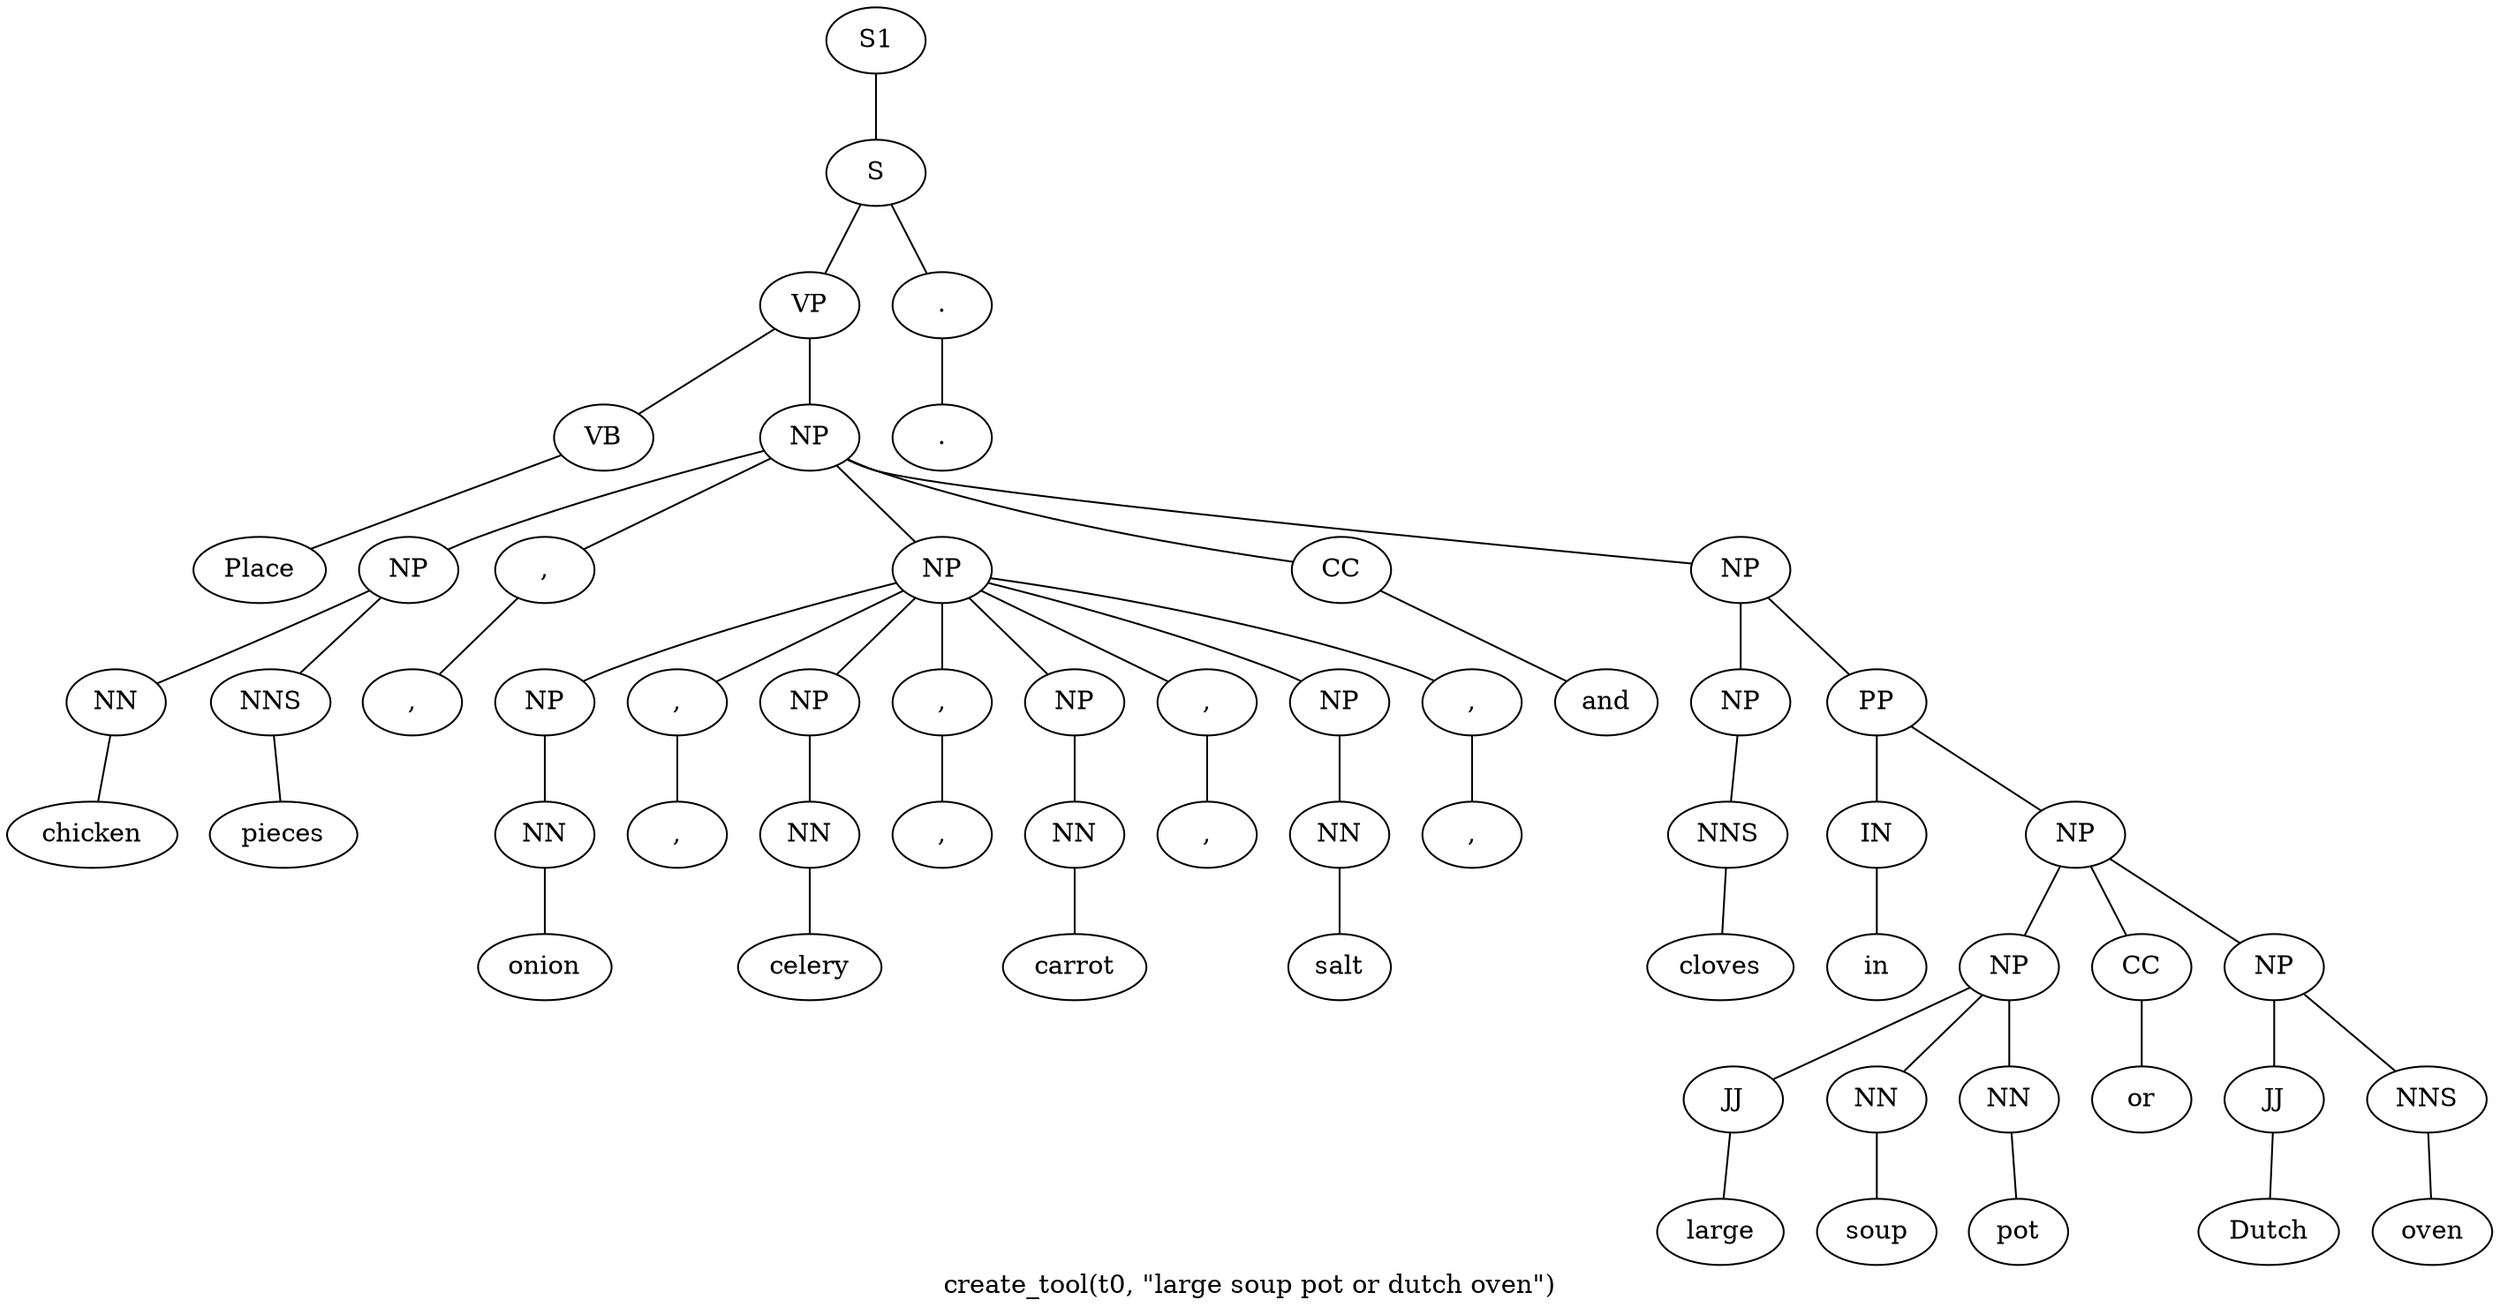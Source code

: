 graph SyntaxGraph {
	label = "create_tool(t0, \"large soup pot or dutch oven\")";
	Node0 [label="S1"];
	Node1 [label="S"];
	Node2 [label="VP"];
	Node3 [label="VB"];
	Node4 [label="Place"];
	Node5 [label="NP"];
	Node6 [label="NP"];
	Node7 [label="NN"];
	Node8 [label="chicken"];
	Node9 [label="NNS"];
	Node10 [label="pieces"];
	Node11 [label=","];
	Node12 [label=","];
	Node13 [label="NP"];
	Node14 [label="NP"];
	Node15 [label="NN"];
	Node16 [label="onion"];
	Node17 [label=","];
	Node18 [label=","];
	Node19 [label="NP"];
	Node20 [label="NN"];
	Node21 [label="celery"];
	Node22 [label=","];
	Node23 [label=","];
	Node24 [label="NP"];
	Node25 [label="NN"];
	Node26 [label="carrot"];
	Node27 [label=","];
	Node28 [label=","];
	Node29 [label="NP"];
	Node30 [label="NN"];
	Node31 [label="salt"];
	Node32 [label=","];
	Node33 [label=","];
	Node34 [label="CC"];
	Node35 [label="and"];
	Node36 [label="NP"];
	Node37 [label="NP"];
	Node38 [label="NNS"];
	Node39 [label="cloves"];
	Node40 [label="PP"];
	Node41 [label="IN"];
	Node42 [label="in"];
	Node43 [label="NP"];
	Node44 [label="NP"];
	Node45 [label="JJ"];
	Node46 [label="large"];
	Node47 [label="NN"];
	Node48 [label="soup"];
	Node49 [label="NN"];
	Node50 [label="pot"];
	Node51 [label="CC"];
	Node52 [label="or"];
	Node53 [label="NP"];
	Node54 [label="JJ"];
	Node55 [label="Dutch"];
	Node56 [label="NNS"];
	Node57 [label="oven"];
	Node58 [label="."];
	Node59 [label="."];

	Node0 -- Node1;
	Node1 -- Node2;
	Node1 -- Node58;
	Node2 -- Node3;
	Node2 -- Node5;
	Node3 -- Node4;
	Node5 -- Node6;
	Node5 -- Node11;
	Node5 -- Node13;
	Node5 -- Node34;
	Node5 -- Node36;
	Node6 -- Node7;
	Node6 -- Node9;
	Node7 -- Node8;
	Node9 -- Node10;
	Node11 -- Node12;
	Node13 -- Node14;
	Node13 -- Node17;
	Node13 -- Node19;
	Node13 -- Node22;
	Node13 -- Node24;
	Node13 -- Node27;
	Node13 -- Node29;
	Node13 -- Node32;
	Node14 -- Node15;
	Node15 -- Node16;
	Node17 -- Node18;
	Node19 -- Node20;
	Node20 -- Node21;
	Node22 -- Node23;
	Node24 -- Node25;
	Node25 -- Node26;
	Node27 -- Node28;
	Node29 -- Node30;
	Node30 -- Node31;
	Node32 -- Node33;
	Node34 -- Node35;
	Node36 -- Node37;
	Node36 -- Node40;
	Node37 -- Node38;
	Node38 -- Node39;
	Node40 -- Node41;
	Node40 -- Node43;
	Node41 -- Node42;
	Node43 -- Node44;
	Node43 -- Node51;
	Node43 -- Node53;
	Node44 -- Node45;
	Node44 -- Node47;
	Node44 -- Node49;
	Node45 -- Node46;
	Node47 -- Node48;
	Node49 -- Node50;
	Node51 -- Node52;
	Node53 -- Node54;
	Node53 -- Node56;
	Node54 -- Node55;
	Node56 -- Node57;
	Node58 -- Node59;
}